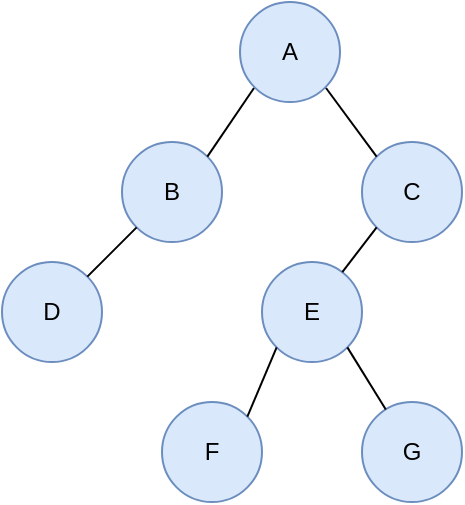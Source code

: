 <mxfile version="20.8.5" type="github">
  <diagram id="yrK9uavTjPa_yTTO9jQt" name="第 1 页">
    <mxGraphModel dx="1434" dy="1078" grid="1" gridSize="10" guides="1" tooltips="1" connect="1" arrows="1" fold="1" page="1" pageScale="1" pageWidth="827" pageHeight="1169" math="0" shadow="0">
      <root>
        <mxCell id="0" />
        <mxCell id="1" parent="0" />
        <mxCell id="0VLczRj3c2UmXXNUoKyK-3" value="A" style="ellipse;whiteSpace=wrap;html=1;aspect=fixed;direction=west;fillColor=#dae8fc;strokeColor=#6c8ebf;points=[[0,0.5,0,0,0],[0.14,0.14,0,0,0],[0.14,0.86,0,0,0],[0.5,0,0,0,0],[0.5,1,0,0,0],[0.86,0.14,0,0,0],[0.86,0.86,0,0,0],[1,0.5,0,0,0]];" parent="1" vertex="1">
          <mxGeometry x="389" y="350" width="50" height="50" as="geometry" />
        </mxCell>
        <mxCell id="0VLczRj3c2UmXXNUoKyK-4" value="B" style="ellipse;whiteSpace=wrap;html=1;aspect=fixed;fillColor=#dae8fc;strokeColor=#6c8ebf;" parent="1" vertex="1">
          <mxGeometry x="330" y="420" width="50" height="50" as="geometry" />
        </mxCell>
        <mxCell id="0VLczRj3c2UmXXNUoKyK-5" value="C" style="ellipse;whiteSpace=wrap;html=1;aspect=fixed;fillColor=#dae8fc;strokeColor=#6c8ebf;" parent="1" vertex="1">
          <mxGeometry x="450" y="420" width="50" height="50" as="geometry" />
        </mxCell>
        <mxCell id="0VLczRj3c2UmXXNUoKyK-6" value="D" style="ellipse;whiteSpace=wrap;html=1;aspect=fixed;fillColor=#dae8fc;strokeColor=#6c8ebf;" parent="1" vertex="1">
          <mxGeometry x="270" y="480" width="50" height="50" as="geometry" />
        </mxCell>
        <mxCell id="0VLczRj3c2UmXXNUoKyK-7" value="E" style="ellipse;whiteSpace=wrap;html=1;aspect=fixed;fillColor=#dae8fc;strokeColor=#6c8ebf;" parent="1" vertex="1">
          <mxGeometry x="400" y="480" width="50" height="50" as="geometry" />
        </mxCell>
        <mxCell id="0VLczRj3c2UmXXNUoKyK-8" value="F" style="ellipse;whiteSpace=wrap;html=1;aspect=fixed;fillColor=#dae8fc;strokeColor=#6c8ebf;" parent="1" vertex="1">
          <mxGeometry x="350" y="550" width="50" height="50" as="geometry" />
        </mxCell>
        <mxCell id="0VLczRj3c2UmXXNUoKyK-9" value="G" style="ellipse;whiteSpace=wrap;html=1;aspect=fixed;fillColor=#dae8fc;strokeColor=#6c8ebf;" parent="1" vertex="1">
          <mxGeometry x="450" y="550" width="50" height="50" as="geometry" />
        </mxCell>
        <mxCell id="HC6Jzmzlo5u5aJZ6Pqdf-6" value="" style="endArrow=none;html=1;rounded=0;entryX=0.86;entryY=0.14;entryDx=0;entryDy=0;entryPerimeter=0;exitX=1;exitY=0;exitDx=0;exitDy=0;" edge="1" parent="1" source="0VLczRj3c2UmXXNUoKyK-4" target="0VLczRj3c2UmXXNUoKyK-3">
          <mxGeometry width="50" height="50" relative="1" as="geometry">
            <mxPoint x="360" y="440" as="sourcePoint" />
            <mxPoint x="410" y="390" as="targetPoint" />
          </mxGeometry>
        </mxCell>
        <mxCell id="HC6Jzmzlo5u5aJZ6Pqdf-7" value="" style="endArrow=none;html=1;rounded=0;entryX=0.14;entryY=0.14;entryDx=0;entryDy=0;entryPerimeter=0;exitX=0;exitY=0;exitDx=0;exitDy=0;" edge="1" parent="1" source="0VLczRj3c2UmXXNUoKyK-5" target="0VLczRj3c2UmXXNUoKyK-3">
          <mxGeometry width="50" height="50" relative="1" as="geometry">
            <mxPoint x="382.678" y="437.322" as="sourcePoint" />
            <mxPoint x="406" y="403" as="targetPoint" />
          </mxGeometry>
        </mxCell>
        <mxCell id="HC6Jzmzlo5u5aJZ6Pqdf-8" value="" style="endArrow=none;html=1;rounded=0;entryX=0;entryY=1;entryDx=0;entryDy=0;exitX=1;exitY=0;exitDx=0;exitDy=0;" edge="1" parent="1" source="0VLczRj3c2UmXXNUoKyK-6" target="0VLczRj3c2UmXXNUoKyK-4">
          <mxGeometry width="50" height="50" relative="1" as="geometry">
            <mxPoint x="320" y="490" as="sourcePoint" />
            <mxPoint x="343.32" y="460" as="targetPoint" />
          </mxGeometry>
        </mxCell>
        <mxCell id="HC6Jzmzlo5u5aJZ6Pqdf-9" value="" style="endArrow=none;html=1;rounded=0;entryX=0;entryY=1;entryDx=0;entryDy=0;" edge="1" parent="1" source="0VLczRj3c2UmXXNUoKyK-7" target="0VLczRj3c2UmXXNUoKyK-5">
          <mxGeometry width="50" height="50" relative="1" as="geometry">
            <mxPoint x="402.678" y="457.322" as="sourcePoint" />
            <mxPoint x="426" y="423" as="targetPoint" />
          </mxGeometry>
        </mxCell>
        <mxCell id="HC6Jzmzlo5u5aJZ6Pqdf-10" value="" style="endArrow=none;html=1;rounded=0;entryX=0;entryY=1;entryDx=0;entryDy=0;exitX=1;exitY=0;exitDx=0;exitDy=0;" edge="1" parent="1" source="0VLczRj3c2UmXXNUoKyK-8" target="0VLczRj3c2UmXXNUoKyK-7">
          <mxGeometry width="50" height="50" relative="1" as="geometry">
            <mxPoint x="412.678" y="467.322" as="sourcePoint" />
            <mxPoint x="436" y="433" as="targetPoint" />
          </mxGeometry>
        </mxCell>
        <mxCell id="HC6Jzmzlo5u5aJZ6Pqdf-11" value="" style="endArrow=none;html=1;rounded=0;entryX=1;entryY=1;entryDx=0;entryDy=0;" edge="1" parent="1" source="0VLczRj3c2UmXXNUoKyK-9" target="0VLczRj3c2UmXXNUoKyK-7">
          <mxGeometry width="50" height="50" relative="1" as="geometry">
            <mxPoint x="422.678" y="477.322" as="sourcePoint" />
            <mxPoint x="446" y="443" as="targetPoint" />
          </mxGeometry>
        </mxCell>
      </root>
    </mxGraphModel>
  </diagram>
</mxfile>
